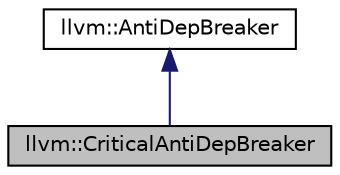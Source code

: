 digraph "llvm::CriticalAntiDepBreaker"
{
 // LATEX_PDF_SIZE
  bgcolor="transparent";
  edge [fontname="Helvetica",fontsize="10",labelfontname="Helvetica",labelfontsize="10"];
  node [fontname="Helvetica",fontsize="10",shape=record];
  Node1 [label="llvm::CriticalAntiDepBreaker",height=0.2,width=0.4,color="black", fillcolor="grey75", style="filled", fontcolor="black",tooltip=" "];
  Node2 -> Node1 [dir="back",color="midnightblue",fontsize="10",style="solid",fontname="Helvetica"];
  Node2 [label="llvm::AntiDepBreaker",height=0.2,width=0.4,color="black",URL="$classllvm_1_1AntiDepBreaker.html",tooltip="This class works in conjunction with the post-RA scheduler to rename registers to break register anti..."];
}
